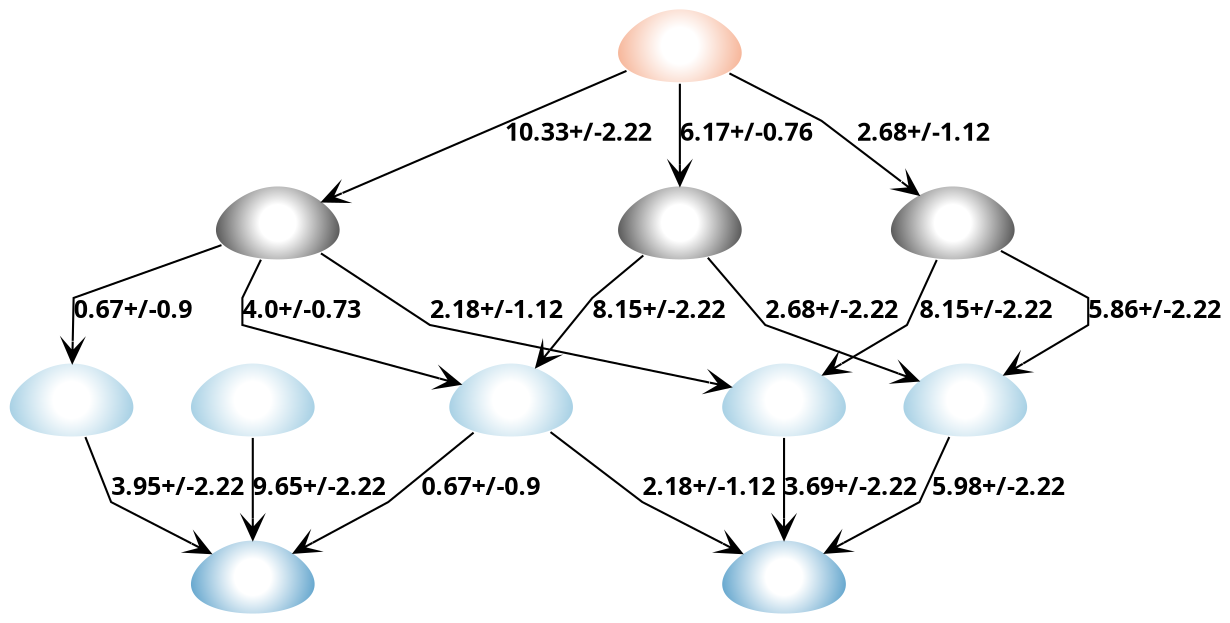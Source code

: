 strict digraph G {
	graph [bb="0,0,653.74,291",
		fontname="sans bold",
		splines=polyline
	];
	node [label="\N"];
	subgraph subgraph_0 {
		graph [label="Neutral charge",
			style=""
		];
		SM06_micro001		 [charge=0,
			color="#ffffff:#333333",
			fontcolor=black,
			fontname="sans bold",
			fontsize=12,
			height=0.5,
			image="Images\Microstates\SM06_micro001.svg",
			label="",
			labelloc=b,
			penwidth=1,
			pos="140.74,188",
			shape=egg,
			style=radial,
			width=0.79843];
		SM06_micro009		 [charge=0,
			color="#ffffff:#333333",
			fontcolor=black,
			fontname="sans bold",
			fontsize=12,
			height=0.5,
			image="Images\Microstates\SM06_micro009.svg",
			label="",
			labelloc=b,
			penwidth=1,
			pos="309.74,188",
			shape=egg,
			style=radial,
			width=0.79843];
		SM06_micro010		 [charge=0,
			color="#ffffff:#333333",
			fontcolor=black,
			fontname="sans bold",
			fontsize=12,
			height=0.5,
			image="Images\Microstates\SM06_micro010.svg",
			label="",
			labelloc=b,
			penwidth=1,
			pos="502.74,188",
			shape=egg,
			style=radial,
			width=0.79843];
	}
	subgraph "subgraph_-1" {
		graph [label="-1 charge",
			style=""
		];
		SM06_micro008		 [charge=-1,
			color="#ffffff:#f4a582",
			fontcolor=black,
			fontname="sans bold",
			fontsize=12,
			height=0.5,
			image="Images\Microstates\SM06_micro008.svg",
			label="",
			labelloc=b,
			penwidth=1,
			pos="309.74,273",
			shape=egg,
			style=radial,
			width=0.79843];
	}
	subgraph subgraph_1 {
		graph [label="+1 charge",
			style=""
		];
		SM06_micro004		 [charge=1,
			color="#ffffff:#92c5de",
			fontcolor=black,
			fontname="sans bold",
			fontsize=12,
			height=0.5,
			image="Images\Microstates\SM06_micro004.svg",
			label="",
			labelloc=b,
			penwidth=1,
			pos="510.74,103",
			shape=egg,
			style=radial,
			width=0.79843];
		SM06_micro005		 [charge=1,
			color="#ffffff:#92c5de",
			fontcolor=black,
			fontname="sans bold",
			fontsize=12,
			height=0.5,
			image="Images\Microstates\SM06_micro005.svg",
			label="",
			labelloc=b,
			penwidth=1,
			pos="412.74,103",
			shape=egg,
			style=radial,
			width=0.79843];
		SM06_micro007		 [charge=1,
			color="#ffffff:#92c5de",
			fontcolor=black,
			fontname="sans bold",
			fontsize=12,
			height=0.5,
			image="Images\Microstates\SM06_micro007.svg",
			label="",
			labelloc=b,
			penwidth=1,
			pos="265.74,103",
			shape=egg,
			style=radial,
			width=0.79843];
		SM06_micro006		 [charge=1,
			color="#ffffff:#92c5de",
			fontcolor=black,
			fontname="sans bold",
			fontsize=12,
			height=0.5,
			image="Images\Microstates\SM06_micro006.svg",
			label="",
			labelloc=b,
			penwidth=1,
			pos="28.743,103",
			shape=egg,
			style=radial,
			width=0.79843];
		SM06_micro003		 [charge=1,
			color="#ffffff:#92c5de",
			fontcolor=black,
			fontname="sans bold",
			fontsize=12,
			height=0.5,
			image="Images\Microstates\SM06_micro003.svg",
			label="",
			labelloc=b,
			penwidth=1,
			pos="126.74,103",
			shape=egg,
			style=radial,
			width=0.79843];
	}
	subgraph subgraph_2 {
		graph [label="+2 charge",
			style=""
		];
		SM06_micro002		 [charge=2,
			color="#ffffff:#4393c3",
			fontcolor=black,
			fontname="sans bold",
			fontsize=12,
			height=0.5,
			image="Images\Microstates\SM06_micro002.svg",
			label="",
			labelloc=b,
			penwidth=1,
			pos="412.74,18",
			shape=egg,
			style=radial,
			width=0.79843];
		SM06_micro012		 [charge=2,
			color="#ffffff:#4393c3",
			fontcolor=black,
			fontname="sans bold",
			fontsize=12,
			height=0.5,
			image="Images\Microstates\SM06_micro012.svg",
			label="",
			labelloc=b,
			penwidth=1,
			pos="126.74,18",
			shape=egg,
			style=radial,
			width=0.79843];
	}
	SM06_micro001 -> SM06_micro005	 [SEM=1.12,
		arrowhead=vee,
		fontname="sans bold",
		fontsize=12,
		label="2.18+/-1.12",
		lp="243.24,145.5",
		pKa=2.18,
		pos="e,386.95,108.36 159.54,173.12 178.74,158.94 205.74,139 205.74,139 205.74,139 317.62,120.08 376.88,110.06",
		splines=polyline];
	SM06_micro001 -> SM06_micro007	 [SEM=0.73,
		arrowhead=vee,
		fontname="sans bold",
		fontsize=12,
		label="4.0+/-0.73",
		lp="153.24,145.5",
		pKa=4.0,
		pos="e,241.31,109.86 130.98,170.73 125.5,161.59 119.74,152 119.74,152 119.74,152 119.74,139 119.74,139 119.74,139 188.31,122.56 231.47,\
112.22",
		splines=polyline];
	SM06_micro001 -> SM06_micro006	 [SEM=0.9,
		arrowhead=vee,
		fontname="sans bold",
		fontsize=12,
		label="0.67+/-0.9",
		lp="63.243,145.5",
		pKa=0.67,
		pos="e,29.099,121.06 113.87,178.53 81.023,168.17 29.743,152 29.743,152 29.743,152 29.538,142.15 29.314,131.38",
		splines=polyline];
	SM06_micro009 -> SM06_micro004	 [SEM=2.22,
		arrowhead=vee,
		fontname="sans bold",
		fontsize=12,
		label="2.68+/-2.22",
		lp="439.24,145.5",
		pKa=2.68,
		pos="e,487.89,111.34 332.96,174.89 360.21,160.67 401.74,139 401.74,139 401.74,139 445.86,124.83 477.96,114.53",
		splines=polyline];
	SM06_micro009 -> SM06_micro007	 [SEM=2.22,
		arrowhead=vee,
		fontname="sans bold",
		fontsize=12,
		label="8.15+/-2.22",
		lp="328.24,145.5",
		pKa=8.15,
		pos="e,274.35,119.86 301.14,170.48 293.91,156.6 284.74,139 284.74,139 284.74,139 282.32,134.54 279.21,128.81",
		splines=polyline];
	SM06_micro010 -> SM06_micro004	 [SEM=2.22,
		arrowhead=vee,
		fontname="sans bold",
		fontsize=12,
		label="5.86+/-2.22",
		lp="616.24,145.5",
		pKa=5.86,
		pos="e,530.41,114.12 526.79,175.93 549.06,165.67 578.74,152 578.74,152 578.74,152 578.74,139 578.74,139 578.74,139 558.07,128.36 539.52,\
118.81",
		splines=polyline];
	SM06_micro010 -> SM06_micro005	 [SEM=2.22,
		arrowhead=vee,
		fontname="sans bold",
		fontsize=12,
		label="8.15+/-2.22",
		lp="523.24,145.5",
		pKa=8.15,
		pos="e,432.41,114.12 495.05,170.21 488.7,156.37 480.74,139 480.74,139 480.74,139 460.07,128.36 441.52,118.81",
		splines=polyline];
	SM06_micro004 -> SM06_micro002	 [SEM=2.22,
		arrowhead=vee,
		fontname="sans bold",
		fontsize=12,
		label="5.98+/-2.22",
		lp="531.24,60.5",
		pKa=5.98,
		pos="e,433.51,28.564 503.05,85.212 496.7,71.37 488.74,54 488.74,54 488.74,54 463.91,42.562 442.63,32.764",
		splines=polyline];
	SM06_micro005 -> SM06_micro002	 [SEM=2.22,
		arrowhead=vee,
		fontname="sans bold",
		fontsize=12,
		label="3.69+/-2.22",
		lp="450.24,60.5",
		pKa=3.69,
		pos="e,412.74,36.176 412.74,84.802 412.74,73.674 412.74,58.945 412.74,46.244",
		splines=polyline];
	SM06_micro007 -> SM06_micro002	 [SEM=1.12,
		arrowhead=vee,
		fontname="sans bold",
		fontsize=12,
		label="2.18+/-1.12",
		lp="371.24,60.5",
		pKa=2.18,
		pos="e,391.99,28.196 285.05,88.374 305.15,74.183 333.74,54 333.74,54 333.74,54 360.42,42.183 382.76,32.282",
		splines=polyline];
	SM06_micro007 -> SM06_micro012	 [SEM=0.9,
		arrowhead=vee,
		fontname="sans bold",
		fontsize=12,
		label="0.67+/-0.9",
		lp="252.24,60.5",
		pKa=0.67,
		pos="e,147.51,28.564 247.18,87.858 228.6,73.699 202.74,54 202.74,54 202.74,54 177.91,42.562 156.63,32.764",
		splines=polyline];
	SM06_micro006 -> SM06_micro012	 [SEM=2.22,
		arrowhead=vee,
		fontname="sans bold",
		fontsize=12,
		label="3.95+/-2.22",
		lp="85.243,60.5",
		pKa=3.95,
		pos="e,105.99,28.196 35.389,85.212 40.868,71.37 47.743,54 47.743,54 47.743,54 74.416,42.183 96.764,32.282",
		splines=polyline];
	SM06_micro003 -> SM06_micro012	 [SEM=2.22,
		arrowhead=vee,
		fontname="sans bold",
		fontsize=12,
		label="9.65+/-2.22",
		lp="164.24,60.5",
		pKa=9.65,
		pos="e,126.74,36.176 126.74,84.802 126.74,73.674 126.74,58.945 126.74,46.244",
		splines=polyline];
	SM06_micro008 -> SM06_micro001	 [SEM=2.22,
		arrowhead=vee,
		fontname="sans bold",
		fontsize=12,
		label="10.33+/-2.22",
		lp="264.74,230.5",
		pKa=10.33,
		pos="e,159.58,199.89 284.41,261.69 259.04,251.36 223.74,237 223.74,237 223.74,237 192.55,218.96 168.4,205",
		splines=polyline];
	SM06_micro008 -> SM06_micro009	 [SEM=0.76,
		arrowhead=vee,
		fontname="sans bold",
		fontsize=12,
		label="6.17+/-0.76",
		lp="347.24,230.5",
		pKa=6.17,
		pos="e,309.74,206.18 309.74,254.8 309.74,243.67 309.74,228.94 309.74,216.24",
		splines=polyline];
	SM06_micro008 -> SM06_micro010	 [SEM=1.12,
		arrowhead=vee,
		fontname="sans bold",
		fontsize=12,
		label="2.68+/-1.12",
		lp="455.24,230.5",
		pKa=2.68,
		pos="e,481.55,198.11 334.58,261.32 369.72,246.21 433.9,218.6 472,202.22",
		splines=polyline];
}
